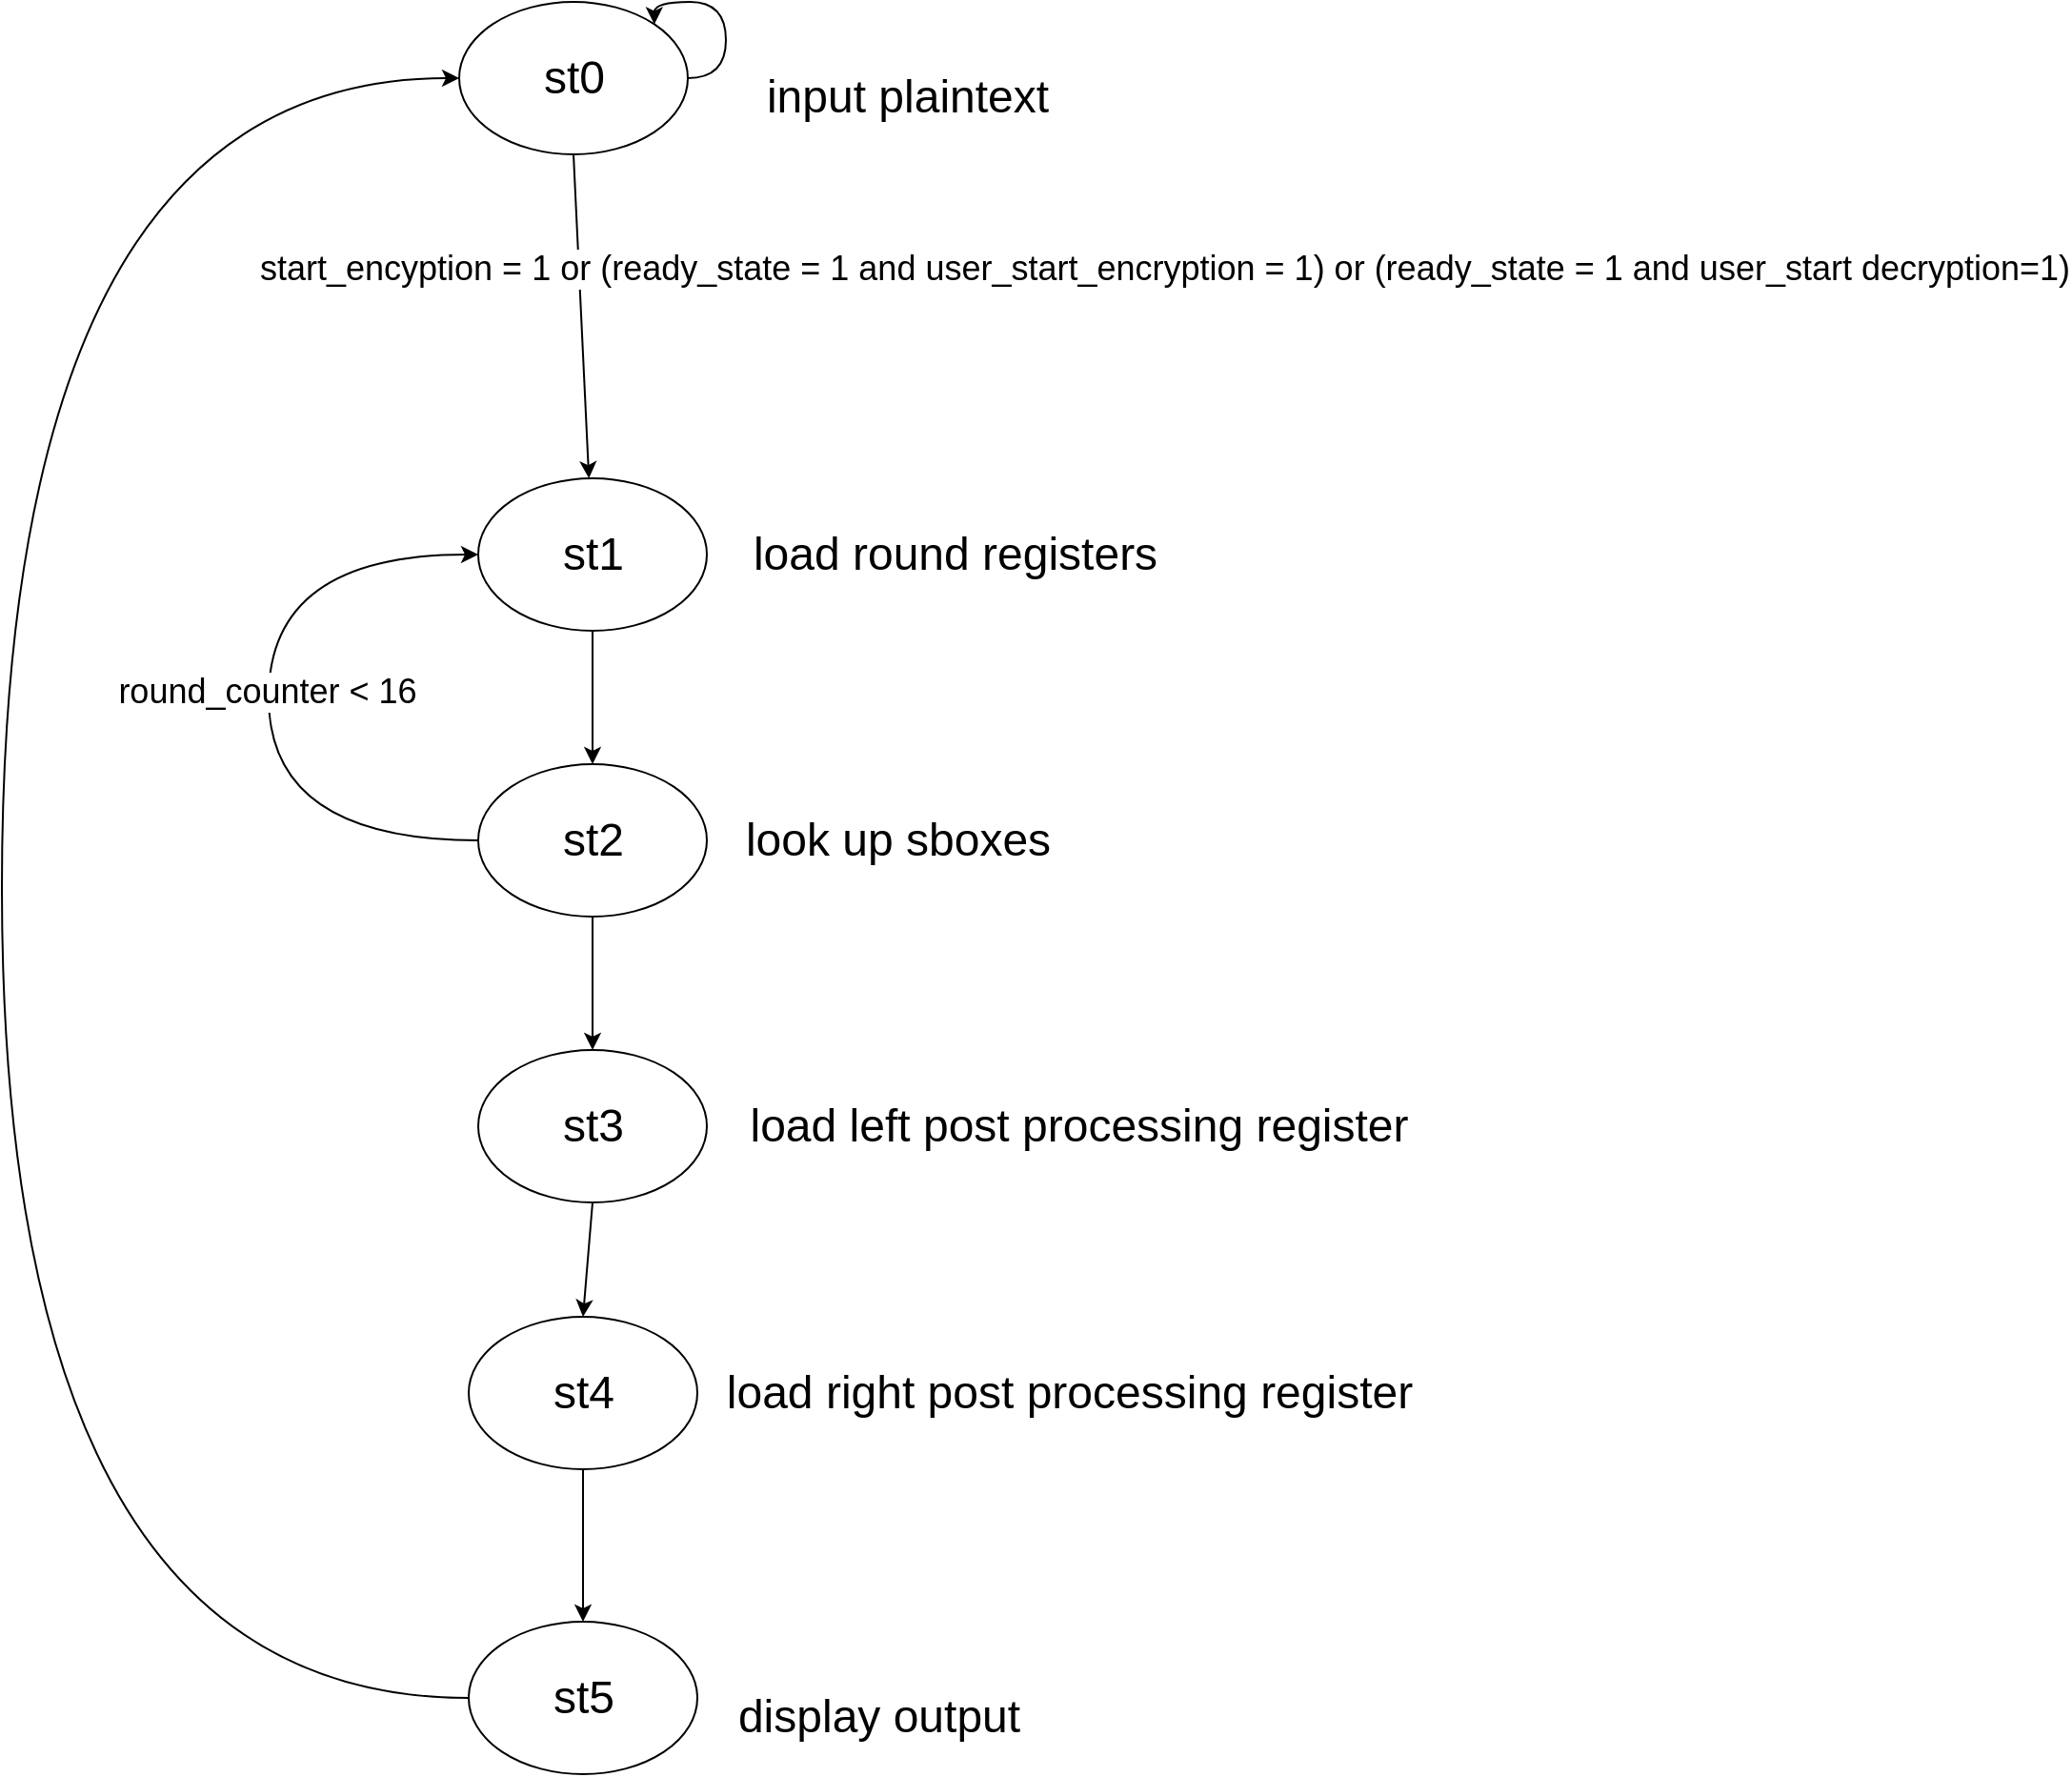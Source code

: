 <mxfile version="21.6.8" type="device">
  <diagram name="Page-1" id="iyQV5kYw9sC3k4cAyhS8">
    <mxGraphModel dx="1950" dy="3460" grid="1" gridSize="10" guides="1" tooltips="1" connect="1" arrows="1" fold="1" page="1" pageScale="1" pageWidth="850" pageHeight="1100" math="0" shadow="0">
      <root>
        <mxCell id="0" />
        <mxCell id="1" parent="0" />
        <mxCell id="R_oJtV0W-WcIBsMYZKu_-16" style="edgeStyle=none;rounded=0;orthogonalLoop=1;jettySize=auto;html=1;exitX=0.5;exitY=1;exitDx=0;exitDy=0;" parent="1" source="R_oJtV0W-WcIBsMYZKu_-1" target="R_oJtV0W-WcIBsMYZKu_-2" edge="1">
          <mxGeometry relative="1" as="geometry" />
        </mxCell>
        <mxCell id="R_oJtV0W-WcIBsMYZKu_-22" value="&lt;font style=&quot;font-size: 18px;&quot;&gt;start_encyption = 1 or (ready_state = 1 and user_start_encryption = 1) or (ready_state = 1 and user_start decryption=1)&lt;/font&gt;" style="edgeLabel;html=1;align=center;verticalAlign=middle;resizable=0;points=[];" parent="R_oJtV0W-WcIBsMYZKu_-16" vertex="1" connectable="0">
          <mxGeometry x="-0.472" y="-2" relative="1" as="geometry">
            <mxPoint x="310" y="15" as="offset" />
          </mxGeometry>
        </mxCell>
        <mxCell id="R_oJtV0W-WcIBsMYZKu_-1" value="" style="ellipse;whiteSpace=wrap;html=1;" parent="1" vertex="1">
          <mxGeometry x="360" y="-2120" width="120" height="80" as="geometry" />
        </mxCell>
        <mxCell id="R_oJtV0W-WcIBsMYZKu_-17" style="edgeStyle=none;rounded=0;orthogonalLoop=1;jettySize=auto;html=1;exitX=0.5;exitY=1;exitDx=0;exitDy=0;entryX=0.5;entryY=0;entryDx=0;entryDy=0;" parent="1" source="R_oJtV0W-WcIBsMYZKu_-2" target="R_oJtV0W-WcIBsMYZKu_-3" edge="1">
          <mxGeometry relative="1" as="geometry" />
        </mxCell>
        <mxCell id="R_oJtV0W-WcIBsMYZKu_-2" value="" style="ellipse;whiteSpace=wrap;html=1;" parent="1" vertex="1">
          <mxGeometry x="370" y="-1870" width="120" height="80" as="geometry" />
        </mxCell>
        <mxCell id="R_oJtV0W-WcIBsMYZKu_-15" style="edgeStyle=orthogonalEdgeStyle;rounded=0;orthogonalLoop=1;jettySize=auto;html=1;exitX=0;exitY=0.5;exitDx=0;exitDy=0;entryX=0;entryY=0.5;entryDx=0;entryDy=0;curved=1;" parent="1" source="R_oJtV0W-WcIBsMYZKu_-3" target="R_oJtV0W-WcIBsMYZKu_-2" edge="1">
          <mxGeometry relative="1" as="geometry">
            <Array as="points">
              <mxPoint x="260" y="-1680" />
              <mxPoint x="260" y="-1830" />
            </Array>
          </mxGeometry>
        </mxCell>
        <mxCell id="R_oJtV0W-WcIBsMYZKu_-21" value="&lt;font style=&quot;font-size: 18px;&quot;&gt;round_counter &amp;lt; 16&lt;/font&gt;" style="edgeLabel;html=1;align=center;verticalAlign=middle;resizable=0;points=[];" parent="R_oJtV0W-WcIBsMYZKu_-15" vertex="1" connectable="0">
          <mxGeometry x="0.019" y="1" relative="1" as="geometry">
            <mxPoint as="offset" />
          </mxGeometry>
        </mxCell>
        <mxCell id="R_oJtV0W-WcIBsMYZKu_-18" style="edgeStyle=none;rounded=0;orthogonalLoop=1;jettySize=auto;html=1;exitX=0.5;exitY=1;exitDx=0;exitDy=0;entryX=0.5;entryY=0;entryDx=0;entryDy=0;" parent="1" source="R_oJtV0W-WcIBsMYZKu_-3" target="R_oJtV0W-WcIBsMYZKu_-4" edge="1">
          <mxGeometry relative="1" as="geometry" />
        </mxCell>
        <mxCell id="R_oJtV0W-WcIBsMYZKu_-3" value="" style="ellipse;whiteSpace=wrap;html=1;" parent="1" vertex="1">
          <mxGeometry x="370" y="-1720" width="120" height="80" as="geometry" />
        </mxCell>
        <mxCell id="R_oJtV0W-WcIBsMYZKu_-19" style="edgeStyle=none;rounded=0;orthogonalLoop=1;jettySize=auto;html=1;exitX=0.5;exitY=1;exitDx=0;exitDy=0;entryX=0.5;entryY=0;entryDx=0;entryDy=0;" parent="1" source="R_oJtV0W-WcIBsMYZKu_-4" target="R_oJtV0W-WcIBsMYZKu_-5" edge="1">
          <mxGeometry relative="1" as="geometry" />
        </mxCell>
        <mxCell id="R_oJtV0W-WcIBsMYZKu_-4" value="" style="ellipse;whiteSpace=wrap;html=1;" parent="1" vertex="1">
          <mxGeometry x="370" y="-1570" width="120" height="80" as="geometry" />
        </mxCell>
        <mxCell id="R_oJtV0W-WcIBsMYZKu_-20" style="edgeStyle=none;rounded=0;orthogonalLoop=1;jettySize=auto;html=1;exitX=0.5;exitY=1;exitDx=0;exitDy=0;entryX=0.5;entryY=0;entryDx=0;entryDy=0;" parent="1" source="R_oJtV0W-WcIBsMYZKu_-5" target="R_oJtV0W-WcIBsMYZKu_-6" edge="1">
          <mxGeometry relative="1" as="geometry" />
        </mxCell>
        <mxCell id="R_oJtV0W-WcIBsMYZKu_-5" value="" style="ellipse;whiteSpace=wrap;html=1;" parent="1" vertex="1">
          <mxGeometry x="365" y="-1430" width="120" height="80" as="geometry" />
        </mxCell>
        <mxCell id="XXxNp9uvdH0kWecIWti--1" style="edgeStyle=orthogonalEdgeStyle;curved=1;rounded=0;orthogonalLoop=1;jettySize=auto;html=1;exitX=0;exitY=0.5;exitDx=0;exitDy=0;entryX=0;entryY=0.5;entryDx=0;entryDy=0;" edge="1" parent="1" source="R_oJtV0W-WcIBsMYZKu_-6" target="R_oJtV0W-WcIBsMYZKu_-1">
          <mxGeometry relative="1" as="geometry">
            <Array as="points">
              <mxPoint x="120" y="-1230" />
              <mxPoint x="120" y="-2080" />
            </Array>
          </mxGeometry>
        </mxCell>
        <mxCell id="R_oJtV0W-WcIBsMYZKu_-6" value="" style="ellipse;whiteSpace=wrap;html=1;" parent="1" vertex="1">
          <mxGeometry x="365" y="-1270" width="120" height="80" as="geometry" />
        </mxCell>
        <mxCell id="R_oJtV0W-WcIBsMYZKu_-7" value="&lt;font style=&quot;font-size: 24px;&quot;&gt;st0&lt;/font&gt;" style="text;html=1;align=center;verticalAlign=middle;resizable=0;points=[];autosize=1;strokeColor=none;fillColor=none;" parent="1" vertex="1">
          <mxGeometry x="390" y="-2100" width="60" height="40" as="geometry" />
        </mxCell>
        <mxCell id="R_oJtV0W-WcIBsMYZKu_-8" value="&lt;font style=&quot;font-size: 24px;&quot;&gt;st1&lt;/font&gt;" style="text;html=1;align=center;verticalAlign=middle;resizable=0;points=[];autosize=1;strokeColor=none;fillColor=none;" parent="1" vertex="1">
          <mxGeometry x="400" y="-1850" width="60" height="40" as="geometry" />
        </mxCell>
        <mxCell id="R_oJtV0W-WcIBsMYZKu_-9" value="&lt;font style=&quot;font-size: 24px;&quot;&gt;st2&lt;/font&gt;" style="text;html=1;align=center;verticalAlign=middle;resizable=0;points=[];autosize=1;strokeColor=none;fillColor=none;" parent="1" vertex="1">
          <mxGeometry x="400" y="-1700" width="60" height="40" as="geometry" />
        </mxCell>
        <mxCell id="R_oJtV0W-WcIBsMYZKu_-10" value="&lt;font style=&quot;font-size: 24px;&quot;&gt;st3&lt;/font&gt;" style="text;html=1;align=center;verticalAlign=middle;resizable=0;points=[];autosize=1;strokeColor=none;fillColor=none;" parent="1" vertex="1">
          <mxGeometry x="400" y="-1550" width="60" height="40" as="geometry" />
        </mxCell>
        <mxCell id="R_oJtV0W-WcIBsMYZKu_-11" value="&lt;font style=&quot;font-size: 24px;&quot;&gt;st4&lt;/font&gt;" style="text;html=1;align=center;verticalAlign=middle;resizable=0;points=[];autosize=1;strokeColor=none;fillColor=none;" parent="1" vertex="1">
          <mxGeometry x="395" y="-1410" width="60" height="40" as="geometry" />
        </mxCell>
        <mxCell id="R_oJtV0W-WcIBsMYZKu_-12" value="&lt;font style=&quot;font-size: 24px;&quot;&gt;st5&lt;/font&gt;" style="text;html=1;align=center;verticalAlign=middle;resizable=0;points=[];autosize=1;strokeColor=none;fillColor=none;" parent="1" vertex="1">
          <mxGeometry x="395" y="-1250" width="60" height="40" as="geometry" />
        </mxCell>
        <mxCell id="R_oJtV0W-WcIBsMYZKu_-14" style="edgeStyle=orthogonalEdgeStyle;rounded=0;orthogonalLoop=1;jettySize=auto;html=1;exitX=1;exitY=0.5;exitDx=0;exitDy=0;entryX=1;entryY=0;entryDx=0;entryDy=0;curved=1;" parent="1" source="R_oJtV0W-WcIBsMYZKu_-1" target="R_oJtV0W-WcIBsMYZKu_-1" edge="1">
          <mxGeometry relative="1" as="geometry">
            <Array as="points">
              <mxPoint x="500" y="-2080" />
              <mxPoint x="500" y="-2120" />
              <mxPoint x="462" y="-2120" />
            </Array>
          </mxGeometry>
        </mxCell>
        <mxCell id="R_oJtV0W-WcIBsMYZKu_-23" value="&lt;font style=&quot;font-size: 24px;&quot;&gt;input plaintext&lt;/font&gt;" style="text;html=1;align=center;verticalAlign=middle;resizable=0;points=[];autosize=1;strokeColor=none;fillColor=none;" parent="1" vertex="1">
          <mxGeometry x="510" y="-2090" width="170" height="40" as="geometry" />
        </mxCell>
        <mxCell id="R_oJtV0W-WcIBsMYZKu_-24" value="&lt;font style=&quot;font-size: 24px;&quot;&gt;load round registers&lt;/font&gt;" style="text;html=1;align=center;verticalAlign=middle;resizable=0;points=[];autosize=1;strokeColor=none;fillColor=none;" parent="1" vertex="1">
          <mxGeometry x="500" y="-1850" width="240" height="40" as="geometry" />
        </mxCell>
        <mxCell id="R_oJtV0W-WcIBsMYZKu_-25" value="&lt;font style=&quot;font-size: 24px;&quot;&gt;look up sboxes&lt;/font&gt;" style="text;html=1;align=center;verticalAlign=middle;resizable=0;points=[];autosize=1;strokeColor=none;fillColor=none;" parent="1" vertex="1">
          <mxGeometry x="500" y="-1700" width="180" height="40" as="geometry" />
        </mxCell>
        <mxCell id="R_oJtV0W-WcIBsMYZKu_-26" value="&lt;font style=&quot;font-size: 24px;&quot;&gt;load left post processing register&lt;/font&gt;" style="text;html=1;align=center;verticalAlign=middle;resizable=0;points=[];autosize=1;strokeColor=none;fillColor=none;" parent="1" vertex="1">
          <mxGeometry x="500" y="-1550" width="370" height="40" as="geometry" />
        </mxCell>
        <mxCell id="R_oJtV0W-WcIBsMYZKu_-28" value="&lt;font style=&quot;font-size: 24px;&quot;&gt;load right post processing register&lt;/font&gt;" style="text;html=1;align=center;verticalAlign=middle;resizable=0;points=[];autosize=1;strokeColor=none;fillColor=none;" parent="1" vertex="1">
          <mxGeometry x="490" y="-1410" width="380" height="40" as="geometry" />
        </mxCell>
        <mxCell id="R_oJtV0W-WcIBsMYZKu_-29" value="&lt;span style=&quot;font-size: 24px;&quot;&gt;display output&lt;/span&gt;" style="text;html=1;align=center;verticalAlign=middle;resizable=0;points=[];autosize=1;strokeColor=none;fillColor=none;" parent="1" vertex="1">
          <mxGeometry x="495" y="-1240" width="170" height="40" as="geometry" />
        </mxCell>
      </root>
    </mxGraphModel>
  </diagram>
</mxfile>
